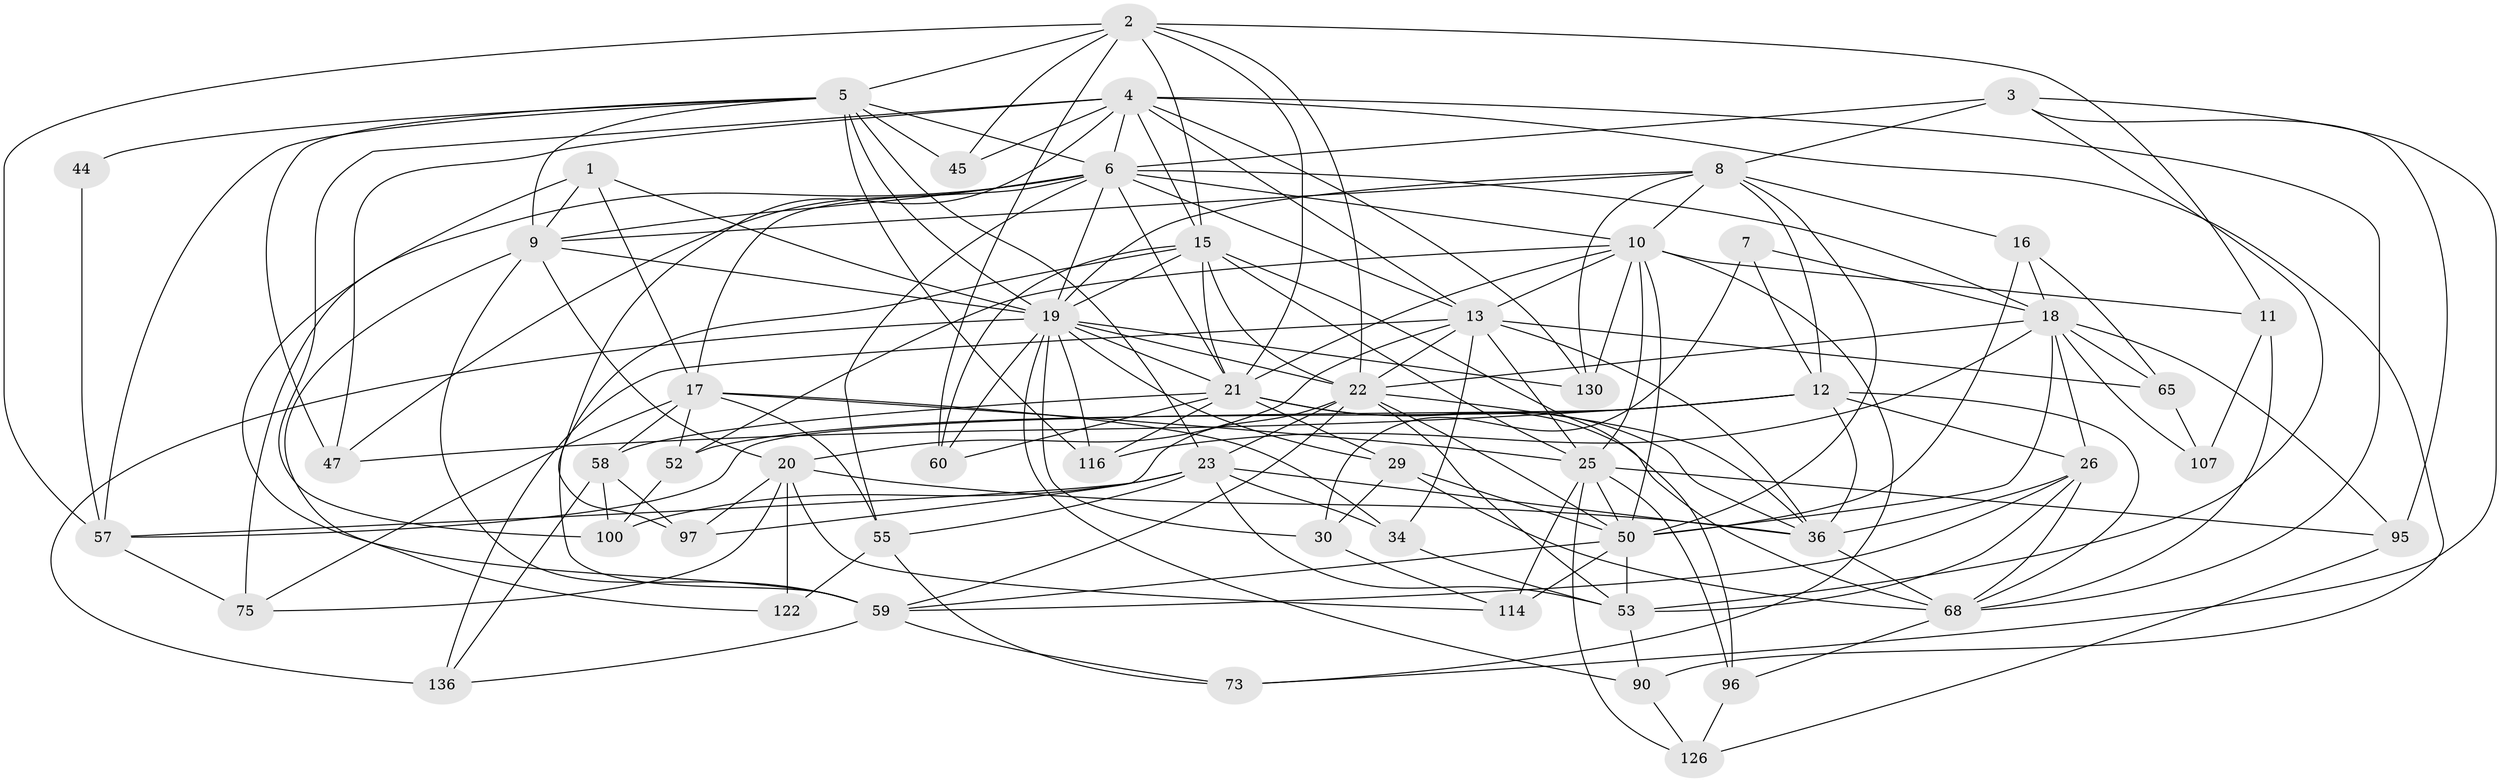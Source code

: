 // original degree distribution, {4: 1.0}
// Generated by graph-tools (version 1.1) at 2025/20/03/04/25 18:20:32]
// undirected, 55 vertices, 172 edges
graph export_dot {
graph [start="1"]
  node [color=gray90,style=filled];
  1;
  2 [super="+14+28"];
  3 [super="+40"];
  4 [super="+66+37"];
  5 [super="+24"];
  6 [super="+33+94+103"];
  7;
  8 [super="+62"];
  9 [super="+41+76"];
  10 [super="+71+42"];
  11 [super="+79"];
  12 [super="+61"];
  13 [super="+104+88+115"];
  15 [super="+32+85"];
  16;
  17 [super="+111+64+46"];
  18 [super="+131+35+80"];
  19 [super="+121+84+48"];
  20 [super="+56+108"];
  21 [super="+54+72+63"];
  22 [super="+87+109+78+110"];
  23 [super="+49+138"];
  25 [super="+92+43"];
  26 [super="+99"];
  29 [super="+38"];
  30;
  34;
  36 [super="+119+118+51"];
  44;
  45;
  47;
  50 [super="+83"];
  52;
  53 [super="+112+102"];
  55 [super="+113"];
  57 [super="+82"];
  58 [super="+81"];
  59 [super="+67"];
  60;
  65;
  68 [super="+69+77"];
  73;
  75;
  90;
  95;
  96;
  97;
  100;
  107;
  114 [super="+125"];
  116;
  122;
  126;
  130;
  136;
  1 -- 59;
  1 -- 17;
  1 -- 19;
  1 -- 9;
  2 -- 45;
  2 -- 60;
  2 -- 21;
  2 -- 15;
  2 -- 22;
  2 -- 57;
  2 -- 11;
  2 -- 5;
  3 -- 73;
  3 -- 8;
  3 -- 6 [weight=2];
  3 -- 53;
  3 -- 95;
  4 -- 15;
  4 -- 100;
  4 -- 97;
  4 -- 45;
  4 -- 130;
  4 -- 68;
  4 -- 90;
  4 -- 13;
  4 -- 47;
  4 -- 6;
  5 -- 44 [weight=3];
  5 -- 6 [weight=2];
  5 -- 45 [weight=2];
  5 -- 47;
  5 -- 19;
  5 -- 116;
  5 -- 23;
  5 -- 57;
  5 -- 9;
  6 -- 10 [weight=2];
  6 -- 75;
  6 -- 47;
  6 -- 17 [weight=2];
  6 -- 21;
  6 -- 55 [weight=2];
  6 -- 9;
  6 -- 18;
  6 -- 13;
  6 -- 19;
  7 -- 12;
  7 -- 30;
  7 -- 18 [weight=2];
  8 -- 16;
  8 -- 130;
  8 -- 10;
  8 -- 12;
  8 -- 50;
  8 -- 9;
  8 -- 19;
  9 -- 122;
  9 -- 19;
  9 -- 20;
  9 -- 59;
  10 -- 73;
  10 -- 52;
  10 -- 50;
  10 -- 130;
  10 -- 21;
  10 -- 25;
  10 -- 11 [weight=2];
  10 -- 13;
  11 -- 107;
  11 -- 68 [weight=2];
  12 -- 36;
  12 -- 52;
  12 -- 57;
  12 -- 26;
  12 -- 47;
  12 -- 68;
  13 -- 34;
  13 -- 136;
  13 -- 65;
  13 -- 36;
  13 -- 25;
  13 -- 20;
  13 -- 22;
  15 -- 25;
  15 -- 96;
  15 -- 21;
  15 -- 59;
  15 -- 60;
  15 -- 22;
  15 -- 19 [weight=2];
  16 -- 65;
  16 -- 18;
  16 -- 50;
  17 -- 52;
  17 -- 75;
  17 -- 58 [weight=2];
  17 -- 55;
  17 -- 34;
  17 -- 25;
  18 -- 116;
  18 -- 65;
  18 -- 22;
  18 -- 107 [weight=2];
  18 -- 95;
  18 -- 50;
  18 -- 26;
  19 -- 60;
  19 -- 30;
  19 -- 116;
  19 -- 21;
  19 -- 136;
  19 -- 130;
  19 -- 22;
  19 -- 90;
  19 -- 29;
  20 -- 122 [weight=2];
  20 -- 97;
  20 -- 114;
  20 -- 36;
  20 -- 75;
  21 -- 68;
  21 -- 60;
  21 -- 36 [weight=2];
  21 -- 29;
  21 -- 116;
  21 -- 58;
  22 -- 97;
  22 -- 59;
  22 -- 50;
  22 -- 53 [weight=2];
  22 -- 23;
  22 -- 36;
  23 -- 34;
  23 -- 100;
  23 -- 55;
  23 -- 53;
  23 -- 36;
  23 -- 57;
  25 -- 114 [weight=2];
  25 -- 96;
  25 -- 126;
  25 -- 95;
  25 -- 50;
  26 -- 36;
  26 -- 53;
  26 -- 68;
  26 -- 59;
  29 -- 30;
  29 -- 50 [weight=2];
  29 -- 68;
  30 -- 114;
  34 -- 53;
  36 -- 68 [weight=2];
  44 -- 57;
  50 -- 53;
  50 -- 114 [weight=2];
  50 -- 59;
  52 -- 100;
  53 -- 90;
  55 -- 73;
  55 -- 122;
  57 -- 75;
  58 -- 100;
  58 -- 136;
  58 -- 97;
  59 -- 73;
  59 -- 136;
  65 -- 107;
  68 -- 96;
  90 -- 126;
  95 -- 126;
  96 -- 126;
}
